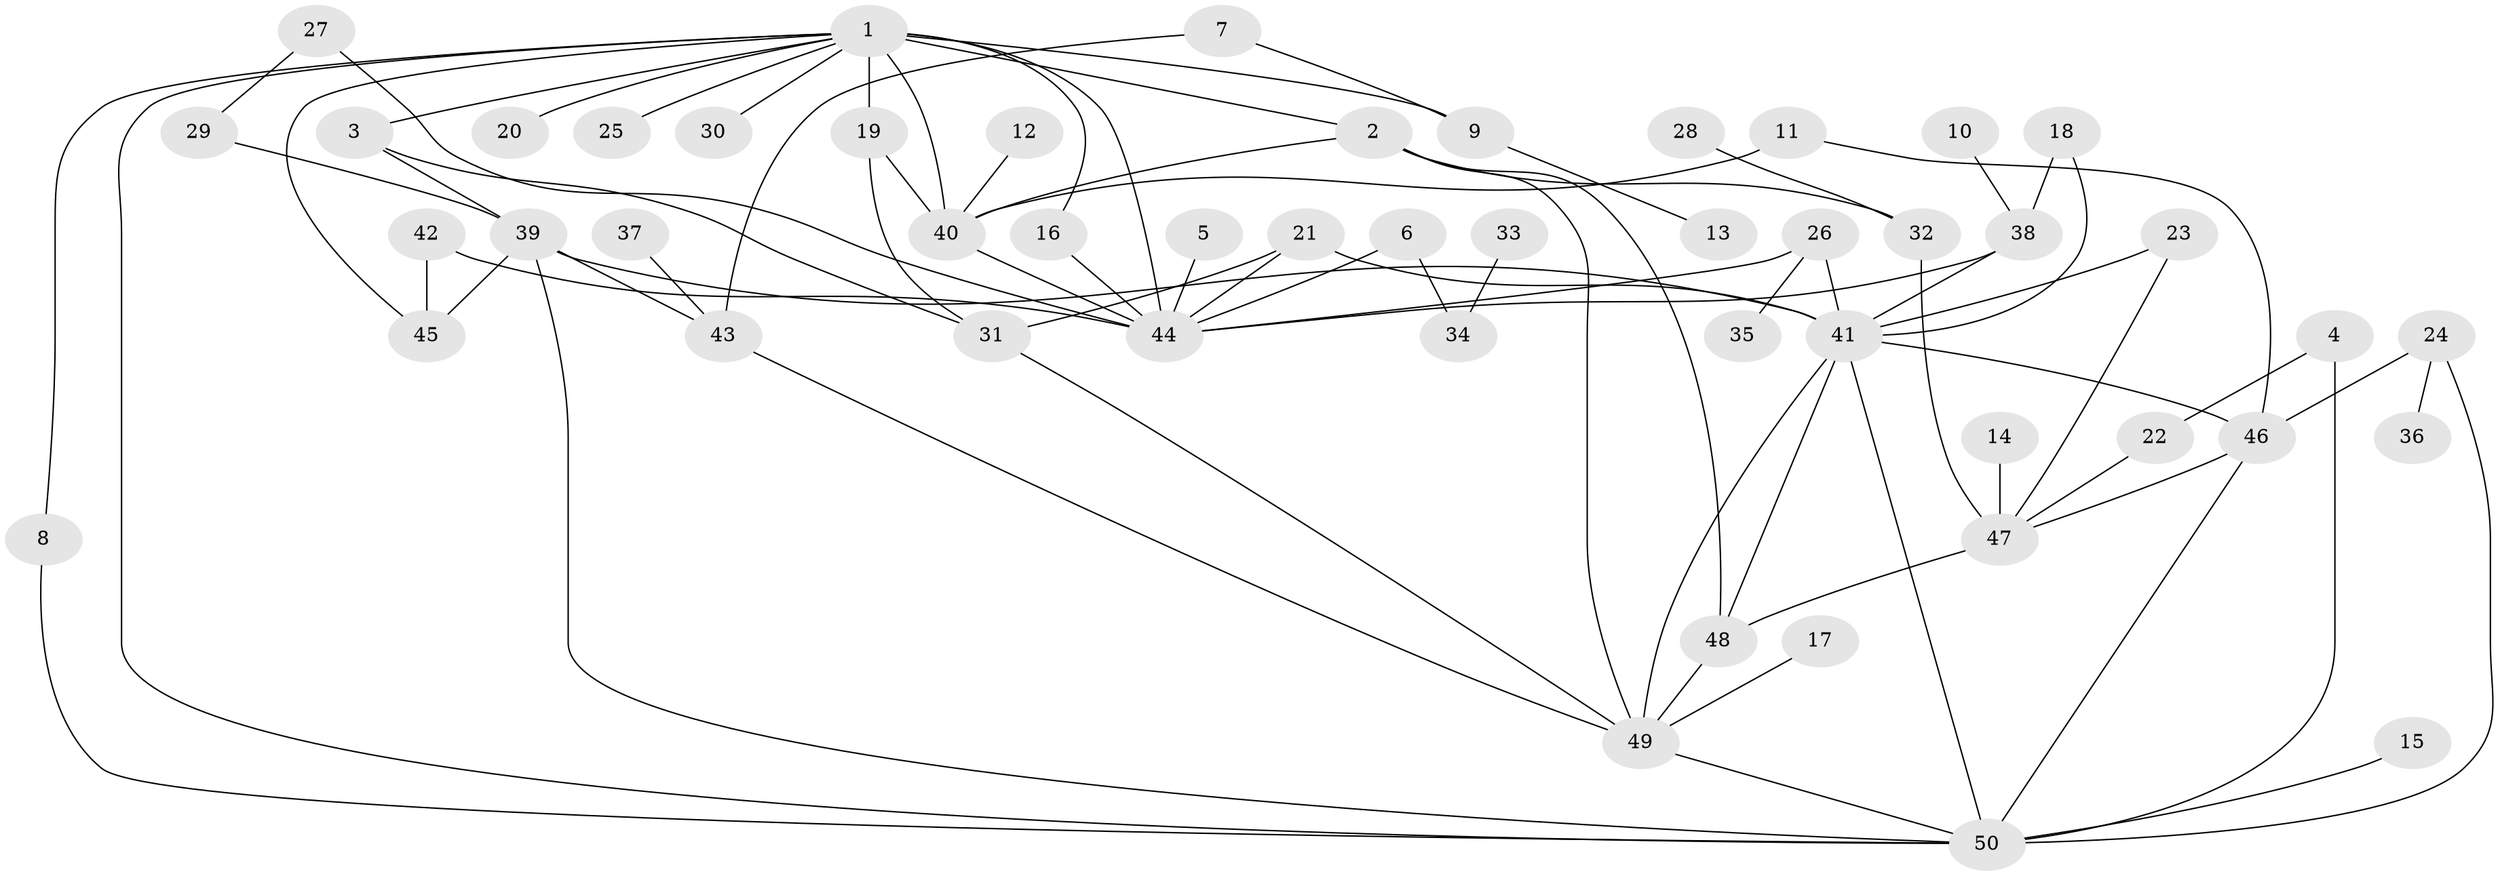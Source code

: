 // original degree distribution, {6: 0.08, 7: 0.01, 3: 0.2, 5: 0.07, 2: 0.25, 4: 0.13, 1: 0.26}
// Generated by graph-tools (version 1.1) at 2025/25/03/09/25 03:25:30]
// undirected, 50 vertices, 79 edges
graph export_dot {
graph [start="1"]
  node [color=gray90,style=filled];
  1;
  2;
  3;
  4;
  5;
  6;
  7;
  8;
  9;
  10;
  11;
  12;
  13;
  14;
  15;
  16;
  17;
  18;
  19;
  20;
  21;
  22;
  23;
  24;
  25;
  26;
  27;
  28;
  29;
  30;
  31;
  32;
  33;
  34;
  35;
  36;
  37;
  38;
  39;
  40;
  41;
  42;
  43;
  44;
  45;
  46;
  47;
  48;
  49;
  50;
  1 -- 2 [weight=1.0];
  1 -- 3 [weight=1.0];
  1 -- 8 [weight=1.0];
  1 -- 9 [weight=2.0];
  1 -- 16 [weight=1.0];
  1 -- 19 [weight=1.0];
  1 -- 20 [weight=1.0];
  1 -- 25 [weight=1.0];
  1 -- 30 [weight=1.0];
  1 -- 40 [weight=1.0];
  1 -- 44 [weight=2.0];
  1 -- 45 [weight=1.0];
  1 -- 50 [weight=1.0];
  2 -- 32 [weight=1.0];
  2 -- 40 [weight=1.0];
  2 -- 48 [weight=1.0];
  2 -- 49 [weight=2.0];
  3 -- 31 [weight=1.0];
  3 -- 39 [weight=1.0];
  4 -- 22 [weight=1.0];
  4 -- 50 [weight=1.0];
  5 -- 44 [weight=1.0];
  6 -- 34 [weight=1.0];
  6 -- 44 [weight=1.0];
  7 -- 9 [weight=1.0];
  7 -- 43 [weight=1.0];
  8 -- 50 [weight=1.0];
  9 -- 13 [weight=1.0];
  10 -- 38 [weight=1.0];
  11 -- 40 [weight=2.0];
  11 -- 46 [weight=1.0];
  12 -- 40 [weight=1.0];
  14 -- 47 [weight=1.0];
  15 -- 50 [weight=1.0];
  16 -- 44 [weight=1.0];
  17 -- 49 [weight=1.0];
  18 -- 38 [weight=2.0];
  18 -- 41 [weight=1.0];
  19 -- 31 [weight=1.0];
  19 -- 40 [weight=1.0];
  21 -- 31 [weight=1.0];
  21 -- 41 [weight=1.0];
  21 -- 44 [weight=1.0];
  22 -- 47 [weight=1.0];
  23 -- 41 [weight=1.0];
  23 -- 47 [weight=1.0];
  24 -- 36 [weight=1.0];
  24 -- 46 [weight=2.0];
  24 -- 50 [weight=2.0];
  26 -- 35 [weight=1.0];
  26 -- 41 [weight=1.0];
  26 -- 44 [weight=1.0];
  27 -- 29 [weight=1.0];
  27 -- 44 [weight=1.0];
  28 -- 32 [weight=1.0];
  29 -- 39 [weight=1.0];
  31 -- 49 [weight=1.0];
  32 -- 47 [weight=1.0];
  33 -- 34 [weight=1.0];
  37 -- 43 [weight=1.0];
  38 -- 41 [weight=1.0];
  38 -- 44 [weight=2.0];
  39 -- 41 [weight=1.0];
  39 -- 43 [weight=1.0];
  39 -- 45 [weight=1.0];
  39 -- 50 [weight=1.0];
  40 -- 44 [weight=1.0];
  41 -- 46 [weight=1.0];
  41 -- 48 [weight=1.0];
  41 -- 49 [weight=1.0];
  41 -- 50 [weight=1.0];
  42 -- 44 [weight=1.0];
  42 -- 45 [weight=1.0];
  43 -- 49 [weight=1.0];
  46 -- 47 [weight=1.0];
  46 -- 50 [weight=1.0];
  47 -- 48 [weight=2.0];
  48 -- 49 [weight=2.0];
  49 -- 50 [weight=1.0];
}
